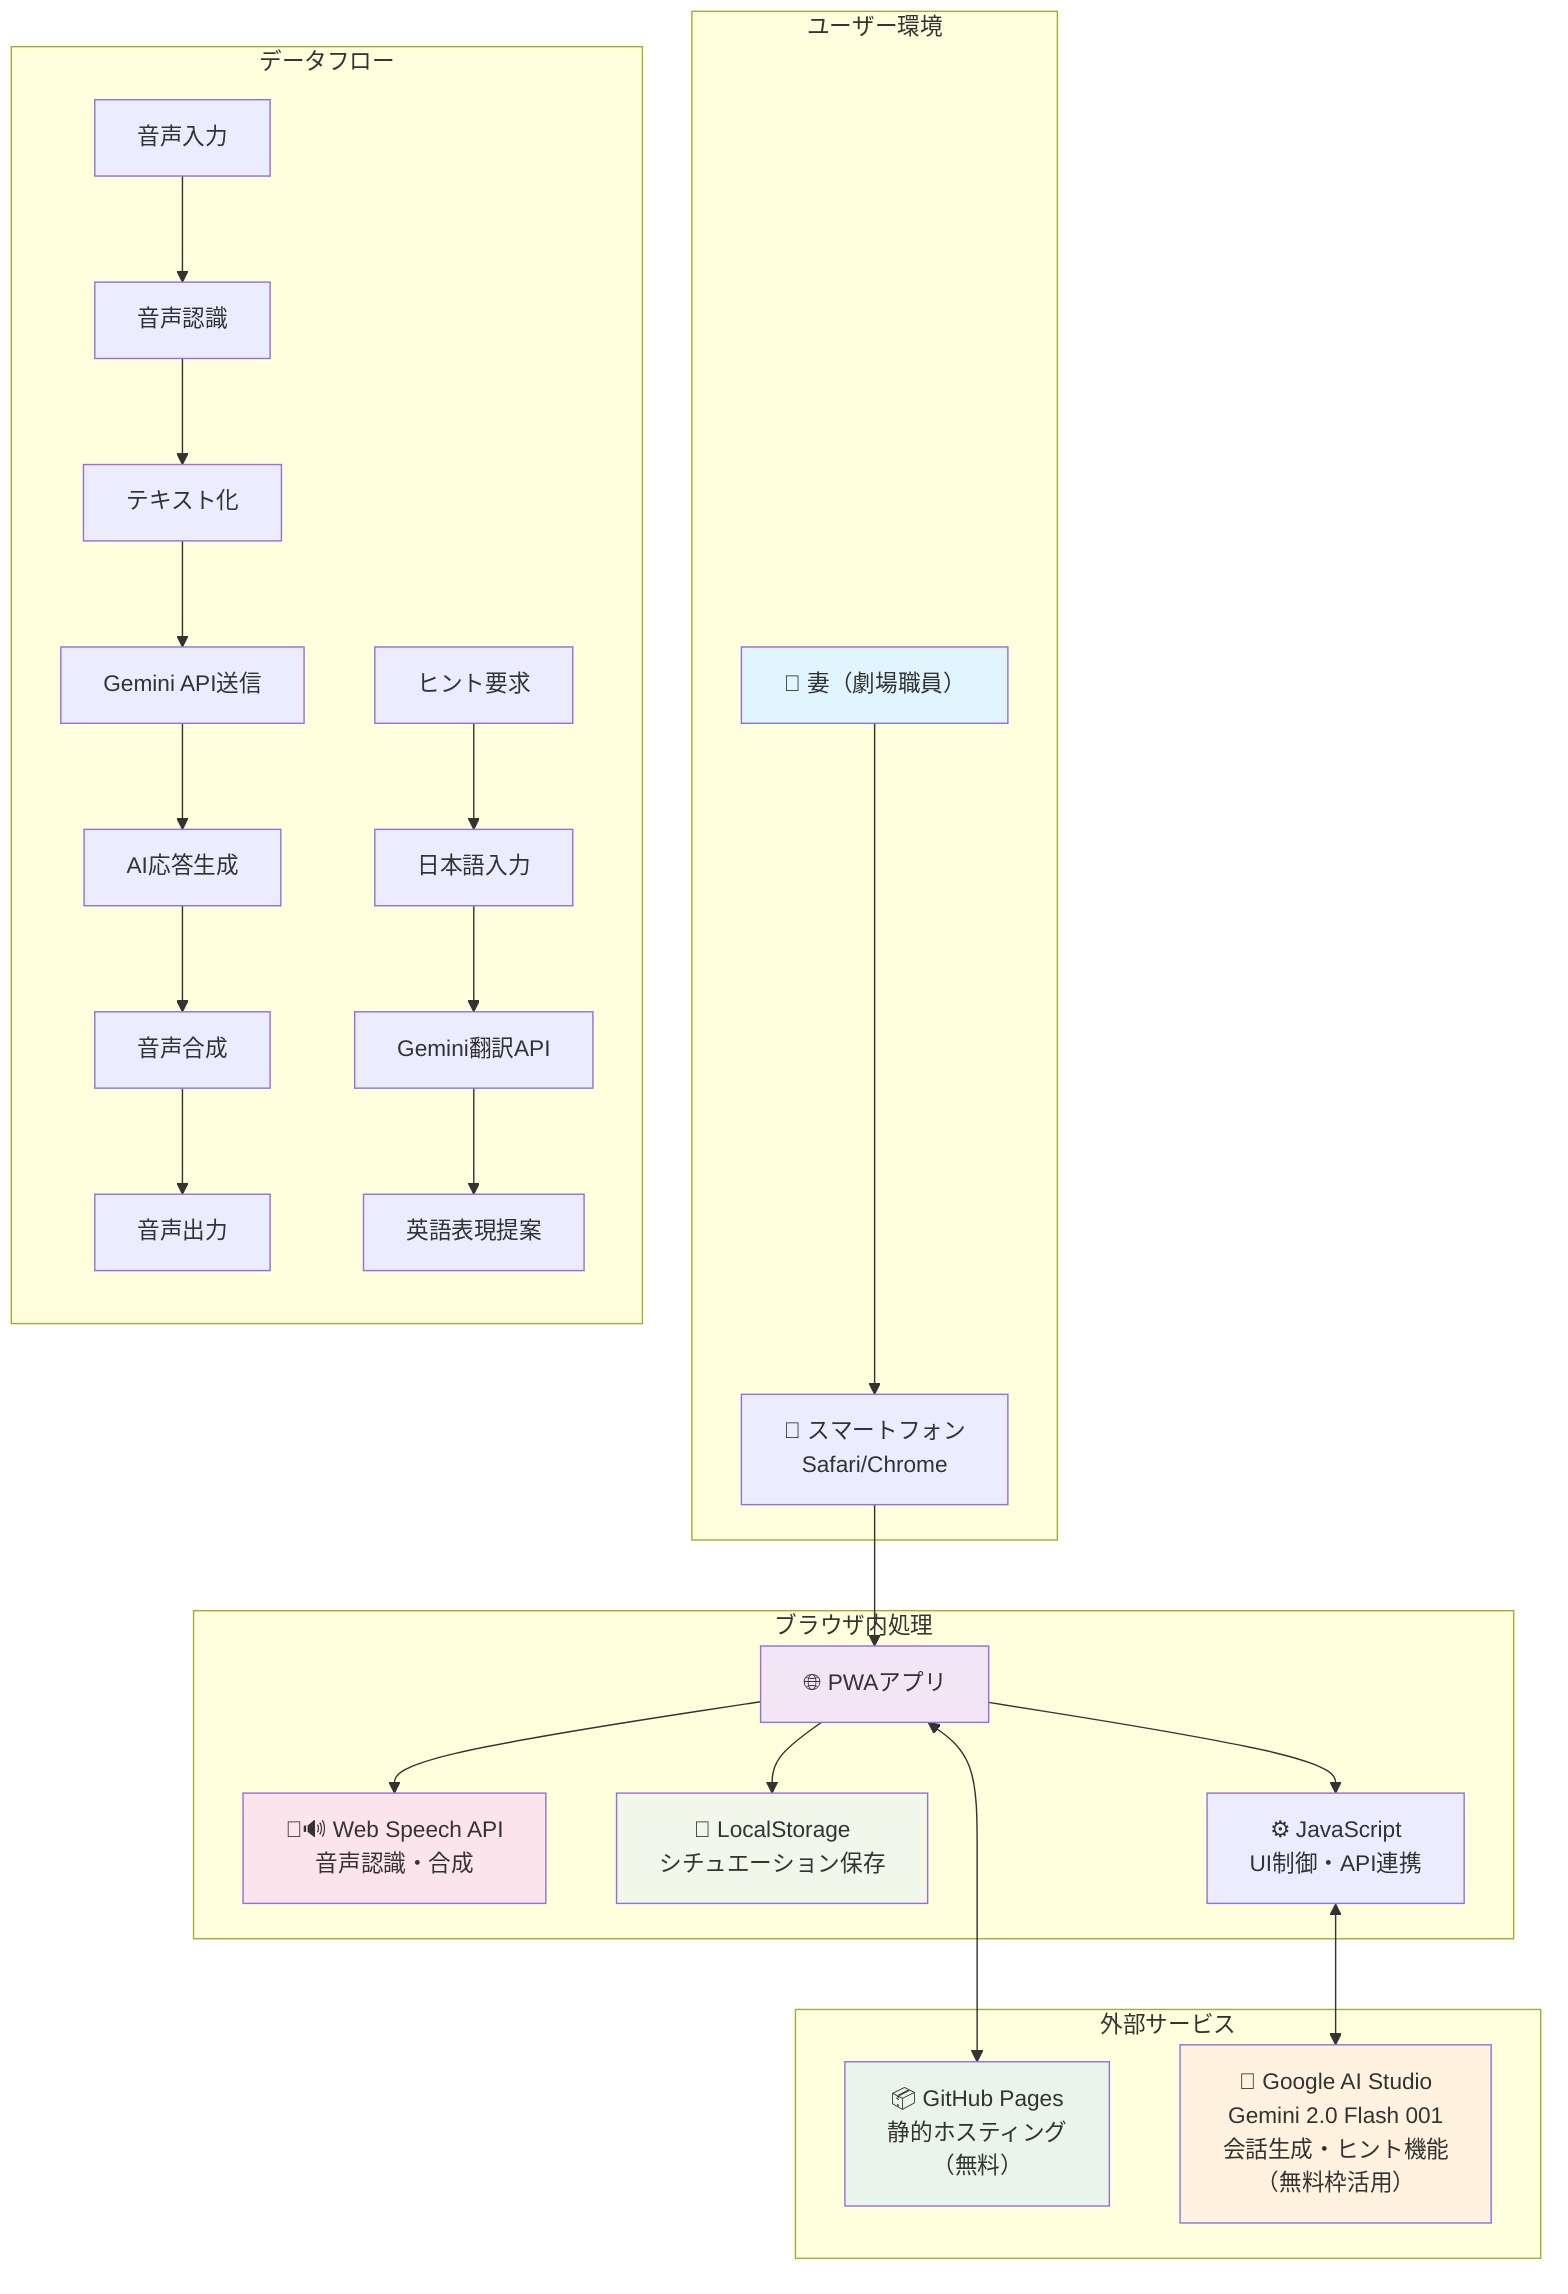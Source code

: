 graph TB
    subgraph "ユーザー環境"
        User[👤 妻（劇場職員）]
        Device[📱 スマートフォン<br/>Safari/Chrome]
    end

    subgraph "ブラウザ内処理"
        PWA[🌐 PWAアプリ]
        WebSpeech[🎤🔊 Web Speech API<br/>音声認識・合成]
        LocalStorage[💾 LocalStorage<br/>シチュエーション保存]
        JS[⚙️ JavaScript<br/>UI制御・API連携]
    end

    subgraph "外部サービス"
        GitHub[📦 GitHub Pages<br/>静的ホスティング<br/>（無料）]
        Gemini[🤖 Google AI Studio<br/>Gemini 2.0 Flash 001<br/>会話生成・ヒント機能<br/>（無料枠活用）]
    end

    subgraph "データフロー"
        direction TB
        A[音声入力] --> B[音声認識]
        B --> C[テキスト化]
        C --> D[Gemini API送信]
        D --> E[AI応答生成]
        E --> G[音声合成]
        G --> H[音声出力]
        
        I[ヒント要求] --> J[日本語入力]
        J --> K[Gemini翻訳API]
        K --> L[英語表現提案]
    end

    User --> Device
    Device --> PWA
    PWA --> WebSpeech
    PWA --> LocalStorage
    PWA --> JS
    PWA <--> GitHub
    JS <--> Gemini

    style User fill:#e1f5fe
    style PWA fill:#f3e5f5
    style GitHub fill:#e8f5e8
    style Gemini fill:#fff3e0
    style WebSpeech fill:#fce4ec
    style LocalStorage fill:#f1f8e9